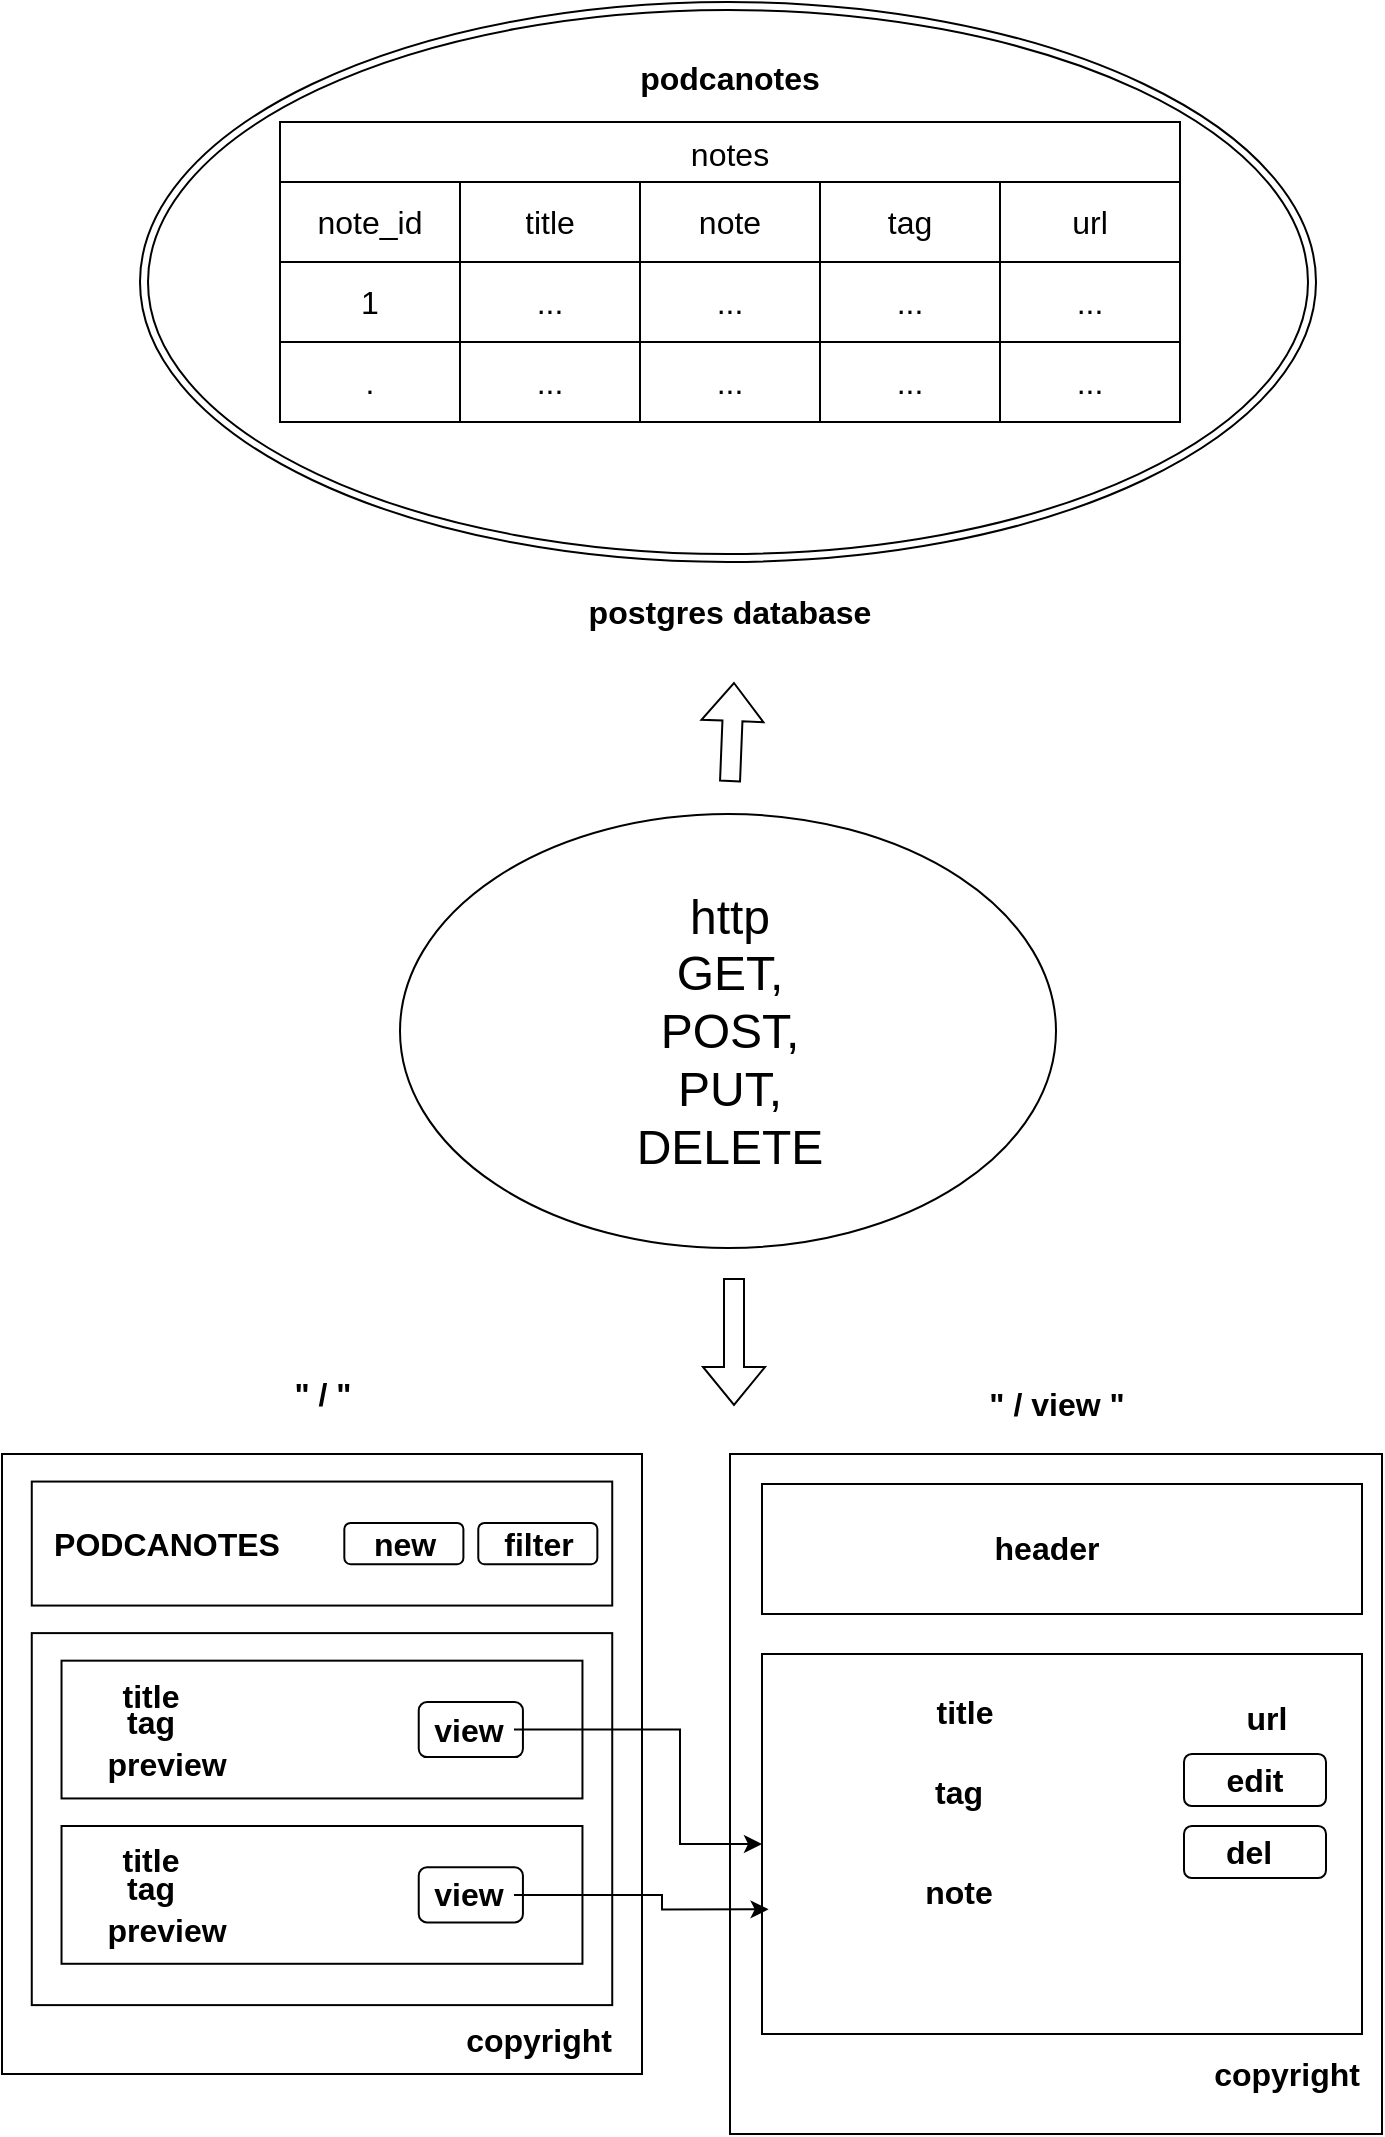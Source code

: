 <mxfile version="24.6.4" type="device">
  <diagram name="Page-1" id="_qfDYrtuU7MNo_l3YX20">
    <mxGraphModel dx="1552" dy="998" grid="0" gridSize="10" guides="1" tooltips="1" connect="1" arrows="1" fold="1" page="1" pageScale="1" pageWidth="827" pageHeight="1169" math="0" shadow="0">
      <root>
        <mxCell id="0" />
        <mxCell id="1" parent="0" />
        <mxCell id="QHs8A4H1RDJy_qiz0Y-I-21" value="" style="group" vertex="1" connectable="0" parent="1">
          <mxGeometry x="119" y="35" width="588" height="320" as="geometry" />
        </mxCell>
        <mxCell id="QHs8A4H1RDJy_qiz0Y-I-14" value="" style="ellipse;shape=doubleEllipse;whiteSpace=wrap;html=1;" vertex="1" parent="QHs8A4H1RDJy_qiz0Y-I-21">
          <mxGeometry width="588" height="280" as="geometry" />
        </mxCell>
        <mxCell id="QHs8A4H1RDJy_qiz0Y-I-20" value="" style="group" vertex="1" connectable="0" parent="QHs8A4H1RDJy_qiz0Y-I-21">
          <mxGeometry x="70" y="20" width="360" height="300" as="geometry" />
        </mxCell>
        <object label="notes" column="" id="QHs8A4H1RDJy_qiz0Y-I-1">
          <mxCell style="shape=table;startSize=30;container=1;collapsible=0;childLayout=tableLayout;strokeColor=default;fontSize=16;" vertex="1" parent="QHs8A4H1RDJy_qiz0Y-I-20">
            <mxGeometry y="40" width="450" height="150" as="geometry" />
          </mxCell>
        </object>
        <mxCell id="QHs8A4H1RDJy_qiz0Y-I-2" value="" style="shape=tableRow;horizontal=0;startSize=0;swimlaneHead=0;swimlaneBody=0;strokeColor=inherit;top=0;left=0;bottom=0;right=0;collapsible=0;dropTarget=0;fillColor=none;points=[[0,0.5],[1,0.5]];portConstraint=eastwest;fontSize=16;" vertex="1" parent="QHs8A4H1RDJy_qiz0Y-I-1">
          <mxGeometry y="30" width="450" height="40" as="geometry" />
        </mxCell>
        <mxCell id="QHs8A4H1RDJy_qiz0Y-I-3" value="note_id" style="shape=partialRectangle;html=1;whiteSpace=wrap;connectable=0;strokeColor=inherit;overflow=hidden;fillColor=none;top=0;left=0;bottom=0;right=0;pointerEvents=1;fontSize=16;" vertex="1" parent="QHs8A4H1RDJy_qiz0Y-I-2">
          <mxGeometry width="90" height="40" as="geometry">
            <mxRectangle width="90" height="40" as="alternateBounds" />
          </mxGeometry>
        </mxCell>
        <mxCell id="QHs8A4H1RDJy_qiz0Y-I-4" value="title" style="shape=partialRectangle;html=1;whiteSpace=wrap;connectable=0;strokeColor=inherit;overflow=hidden;fillColor=none;top=0;left=0;bottom=0;right=0;pointerEvents=1;fontSize=16;" vertex="1" parent="QHs8A4H1RDJy_qiz0Y-I-2">
          <mxGeometry x="90" width="90" height="40" as="geometry">
            <mxRectangle width="90" height="40" as="alternateBounds" />
          </mxGeometry>
        </mxCell>
        <mxCell id="QHs8A4H1RDJy_qiz0Y-I-5" value="note" style="shape=partialRectangle;html=1;whiteSpace=wrap;connectable=0;strokeColor=inherit;overflow=hidden;fillColor=none;top=0;left=0;bottom=0;right=0;pointerEvents=1;fontSize=16;" vertex="1" parent="QHs8A4H1RDJy_qiz0Y-I-2">
          <mxGeometry x="180" width="90" height="40" as="geometry">
            <mxRectangle width="90" height="40" as="alternateBounds" />
          </mxGeometry>
        </mxCell>
        <mxCell id="QHs8A4H1RDJy_qiz0Y-I-17" value="tag" style="shape=partialRectangle;html=1;whiteSpace=wrap;connectable=0;strokeColor=inherit;overflow=hidden;fillColor=none;top=0;left=0;bottom=0;right=0;pointerEvents=1;fontSize=16;" vertex="1" parent="QHs8A4H1RDJy_qiz0Y-I-2">
          <mxGeometry x="270" width="90" height="40" as="geometry">
            <mxRectangle width="90" height="40" as="alternateBounds" />
          </mxGeometry>
        </mxCell>
        <mxCell id="QHs8A4H1RDJy_qiz0Y-I-66" value="url" style="shape=partialRectangle;html=1;whiteSpace=wrap;connectable=0;strokeColor=inherit;overflow=hidden;fillColor=none;top=0;left=0;bottom=0;right=0;pointerEvents=1;fontSize=16;" vertex="1" parent="QHs8A4H1RDJy_qiz0Y-I-2">
          <mxGeometry x="360" width="90" height="40" as="geometry">
            <mxRectangle width="90" height="40" as="alternateBounds" />
          </mxGeometry>
        </mxCell>
        <mxCell id="QHs8A4H1RDJy_qiz0Y-I-6" value="" style="shape=tableRow;horizontal=0;startSize=0;swimlaneHead=0;swimlaneBody=0;strokeColor=inherit;top=0;left=0;bottom=0;right=0;collapsible=0;dropTarget=0;fillColor=none;points=[[0,0.5],[1,0.5]];portConstraint=eastwest;fontSize=16;" vertex="1" parent="QHs8A4H1RDJy_qiz0Y-I-1">
          <mxGeometry y="70" width="450" height="40" as="geometry" />
        </mxCell>
        <mxCell id="QHs8A4H1RDJy_qiz0Y-I-7" value="1" style="shape=partialRectangle;html=1;whiteSpace=wrap;connectable=0;strokeColor=inherit;overflow=hidden;fillColor=none;top=0;left=0;bottom=0;right=0;pointerEvents=1;fontSize=16;" vertex="1" parent="QHs8A4H1RDJy_qiz0Y-I-6">
          <mxGeometry width="90" height="40" as="geometry">
            <mxRectangle width="90" height="40" as="alternateBounds" />
          </mxGeometry>
        </mxCell>
        <mxCell id="QHs8A4H1RDJy_qiz0Y-I-8" value="..." style="shape=partialRectangle;html=1;whiteSpace=wrap;connectable=0;strokeColor=inherit;overflow=hidden;fillColor=none;top=0;left=0;bottom=0;right=0;pointerEvents=1;fontSize=16;" vertex="1" parent="QHs8A4H1RDJy_qiz0Y-I-6">
          <mxGeometry x="90" width="90" height="40" as="geometry">
            <mxRectangle width="90" height="40" as="alternateBounds" />
          </mxGeometry>
        </mxCell>
        <mxCell id="QHs8A4H1RDJy_qiz0Y-I-9" value="..." style="shape=partialRectangle;html=1;whiteSpace=wrap;connectable=0;strokeColor=inherit;overflow=hidden;fillColor=none;top=0;left=0;bottom=0;right=0;pointerEvents=1;fontSize=16;" vertex="1" parent="QHs8A4H1RDJy_qiz0Y-I-6">
          <mxGeometry x="180" width="90" height="40" as="geometry">
            <mxRectangle width="90" height="40" as="alternateBounds" />
          </mxGeometry>
        </mxCell>
        <mxCell id="QHs8A4H1RDJy_qiz0Y-I-18" value="..." style="shape=partialRectangle;html=1;whiteSpace=wrap;connectable=0;strokeColor=inherit;overflow=hidden;fillColor=none;top=0;left=0;bottom=0;right=0;pointerEvents=1;fontSize=16;" vertex="1" parent="QHs8A4H1RDJy_qiz0Y-I-6">
          <mxGeometry x="270" width="90" height="40" as="geometry">
            <mxRectangle width="90" height="40" as="alternateBounds" />
          </mxGeometry>
        </mxCell>
        <mxCell id="QHs8A4H1RDJy_qiz0Y-I-67" value="..." style="shape=partialRectangle;html=1;whiteSpace=wrap;connectable=0;strokeColor=inherit;overflow=hidden;fillColor=none;top=0;left=0;bottom=0;right=0;pointerEvents=1;fontSize=16;" vertex="1" parent="QHs8A4H1RDJy_qiz0Y-I-6">
          <mxGeometry x="360" width="90" height="40" as="geometry">
            <mxRectangle width="90" height="40" as="alternateBounds" />
          </mxGeometry>
        </mxCell>
        <mxCell id="QHs8A4H1RDJy_qiz0Y-I-10" value="" style="shape=tableRow;horizontal=0;startSize=0;swimlaneHead=0;swimlaneBody=0;strokeColor=inherit;top=0;left=0;bottom=0;right=0;collapsible=0;dropTarget=0;fillColor=none;points=[[0,0.5],[1,0.5]];portConstraint=eastwest;fontSize=16;" vertex="1" parent="QHs8A4H1RDJy_qiz0Y-I-1">
          <mxGeometry y="110" width="450" height="40" as="geometry" />
        </mxCell>
        <mxCell id="QHs8A4H1RDJy_qiz0Y-I-11" value="." style="shape=partialRectangle;html=1;whiteSpace=wrap;connectable=0;strokeColor=inherit;overflow=hidden;fillColor=none;top=0;left=0;bottom=0;right=0;pointerEvents=1;fontSize=16;" vertex="1" parent="QHs8A4H1RDJy_qiz0Y-I-10">
          <mxGeometry width="90" height="40" as="geometry">
            <mxRectangle width="90" height="40" as="alternateBounds" />
          </mxGeometry>
        </mxCell>
        <mxCell id="QHs8A4H1RDJy_qiz0Y-I-12" value="..." style="shape=partialRectangle;html=1;whiteSpace=wrap;connectable=0;strokeColor=inherit;overflow=hidden;fillColor=none;top=0;left=0;bottom=0;right=0;pointerEvents=1;fontSize=16;" vertex="1" parent="QHs8A4H1RDJy_qiz0Y-I-10">
          <mxGeometry x="90" width="90" height="40" as="geometry">
            <mxRectangle width="90" height="40" as="alternateBounds" />
          </mxGeometry>
        </mxCell>
        <mxCell id="QHs8A4H1RDJy_qiz0Y-I-13" value="..." style="shape=partialRectangle;html=1;whiteSpace=wrap;connectable=0;strokeColor=inherit;overflow=hidden;fillColor=none;top=0;left=0;bottom=0;right=0;pointerEvents=1;fontSize=16;" vertex="1" parent="QHs8A4H1RDJy_qiz0Y-I-10">
          <mxGeometry x="180" width="90" height="40" as="geometry">
            <mxRectangle width="90" height="40" as="alternateBounds" />
          </mxGeometry>
        </mxCell>
        <mxCell id="QHs8A4H1RDJy_qiz0Y-I-19" value="..." style="shape=partialRectangle;html=1;whiteSpace=wrap;connectable=0;strokeColor=inherit;overflow=hidden;fillColor=none;top=0;left=0;bottom=0;right=0;pointerEvents=1;fontSize=16;" vertex="1" parent="QHs8A4H1RDJy_qiz0Y-I-10">
          <mxGeometry x="270" width="90" height="40" as="geometry">
            <mxRectangle width="90" height="40" as="alternateBounds" />
          </mxGeometry>
        </mxCell>
        <mxCell id="QHs8A4H1RDJy_qiz0Y-I-68" value="..." style="shape=partialRectangle;html=1;whiteSpace=wrap;connectable=0;strokeColor=inherit;overflow=hidden;fillColor=none;top=0;left=0;bottom=0;right=0;pointerEvents=1;fontSize=16;" vertex="1" parent="QHs8A4H1RDJy_qiz0Y-I-10">
          <mxGeometry x="360" width="90" height="40" as="geometry">
            <mxRectangle width="90" height="40" as="alternateBounds" />
          </mxGeometry>
        </mxCell>
        <mxCell id="QHs8A4H1RDJy_qiz0Y-I-15" value="podcanotes" style="text;strokeColor=none;align=center;fillColor=none;html=1;verticalAlign=middle;whiteSpace=wrap;rounded=0;fontSize=16;fontStyle=1" vertex="1" parent="QHs8A4H1RDJy_qiz0Y-I-20">
          <mxGeometry x="185" y="3" width="80" height="30" as="geometry" />
        </mxCell>
        <mxCell id="QHs8A4H1RDJy_qiz0Y-I-16" value="postgres database" style="text;strokeColor=none;align=center;fillColor=none;html=1;verticalAlign=middle;whiteSpace=wrap;rounded=0;fontSize=16;fontStyle=1" vertex="1" parent="QHs8A4H1RDJy_qiz0Y-I-20">
          <mxGeometry x="145" y="270" width="160" height="30" as="geometry" />
        </mxCell>
        <mxCell id="QHs8A4H1RDJy_qiz0Y-I-79" value="" style="group" vertex="1" connectable="0" parent="1">
          <mxGeometry x="50" y="721.004" width="690" height="379.996" as="geometry" />
        </mxCell>
        <mxCell id="QHs8A4H1RDJy_qiz0Y-I-51" value="" style="group" vertex="1" connectable="0" parent="QHs8A4H1RDJy_qiz0Y-I-79">
          <mxGeometry y="39.996" width="320" height="310" as="geometry" />
        </mxCell>
        <mxCell id="QHs8A4H1RDJy_qiz0Y-I-23" value="" style="rounded=0;whiteSpace=wrap;html=1;" vertex="1" parent="QHs8A4H1RDJy_qiz0Y-I-51">
          <mxGeometry width="320" height="310" as="geometry" />
        </mxCell>
        <mxCell id="QHs8A4H1RDJy_qiz0Y-I-24" value="" style="rounded=0;whiteSpace=wrap;html=1;" vertex="1" parent="QHs8A4H1RDJy_qiz0Y-I-51">
          <mxGeometry x="14.884" y="13.778" width="290.233" height="62" as="geometry" />
        </mxCell>
        <mxCell id="QHs8A4H1RDJy_qiz0Y-I-26" value="" style="rounded=1;whiteSpace=wrap;html=1;" vertex="1" parent="QHs8A4H1RDJy_qiz0Y-I-51">
          <mxGeometry x="171.163" y="34.444" width="59.535" height="20.667" as="geometry" />
        </mxCell>
        <mxCell id="QHs8A4H1RDJy_qiz0Y-I-25" value="&lt;b&gt;&lt;font style=&quot;font-size: 16px;&quot;&gt;new&lt;/font&gt;&lt;/b&gt;" style="text;strokeColor=none;align=center;fillColor=none;html=1;verticalAlign=middle;whiteSpace=wrap;rounded=0;" vertex="1" parent="QHs8A4H1RDJy_qiz0Y-I-51">
          <mxGeometry x="178.605" y="34.444" width="44.651" height="20.667" as="geometry" />
        </mxCell>
        <mxCell id="QHs8A4H1RDJy_qiz0Y-I-27" value="" style="rounded=1;whiteSpace=wrap;html=1;" vertex="1" parent="QHs8A4H1RDJy_qiz0Y-I-51">
          <mxGeometry x="238.14" y="34.444" width="59.535" height="20.667" as="geometry" />
        </mxCell>
        <mxCell id="QHs8A4H1RDJy_qiz0Y-I-28" value="&lt;b&gt;&lt;font style=&quot;font-size: 16px;&quot;&gt;PODCANOTES&lt;/font&gt;&lt;/b&gt;" style="text;strokeColor=none;align=center;fillColor=none;html=1;verticalAlign=middle;whiteSpace=wrap;rounded=0;" vertex="1" parent="QHs8A4H1RDJy_qiz0Y-I-51">
          <mxGeometry x="59.535" y="34.444" width="44.651" height="20.667" as="geometry" />
        </mxCell>
        <mxCell id="QHs8A4H1RDJy_qiz0Y-I-29" value="&lt;b&gt;&lt;font style=&quot;font-size: 16px;&quot;&gt;filter&lt;/font&gt;&lt;/b&gt;" style="text;strokeColor=none;align=center;fillColor=none;html=1;verticalAlign=middle;whiteSpace=wrap;rounded=0;" vertex="1" parent="QHs8A4H1RDJy_qiz0Y-I-51">
          <mxGeometry x="245.581" y="34.444" width="44.651" height="20.667" as="geometry" />
        </mxCell>
        <mxCell id="QHs8A4H1RDJy_qiz0Y-I-30" value="" style="rounded=0;whiteSpace=wrap;html=1;" vertex="1" parent="QHs8A4H1RDJy_qiz0Y-I-51">
          <mxGeometry x="14.884" y="89.556" width="290.233" height="186" as="geometry" />
        </mxCell>
        <mxCell id="QHs8A4H1RDJy_qiz0Y-I-31" value="" style="rounded=0;whiteSpace=wrap;html=1;" vertex="1" parent="QHs8A4H1RDJy_qiz0Y-I-51">
          <mxGeometry x="29.767" y="103.333" width="260.465" height="68.889" as="geometry" />
        </mxCell>
        <mxCell id="QHs8A4H1RDJy_qiz0Y-I-33" value="&lt;b&gt;&lt;font style=&quot;font-size: 16px;&quot;&gt;title&lt;/font&gt;&lt;/b&gt;" style="text;strokeColor=none;align=center;fillColor=none;html=1;verticalAlign=middle;whiteSpace=wrap;rounded=0;" vertex="1" parent="QHs8A4H1RDJy_qiz0Y-I-51">
          <mxGeometry x="52.093" y="110.222" width="44.651" height="20.667" as="geometry" />
        </mxCell>
        <mxCell id="QHs8A4H1RDJy_qiz0Y-I-37" value="" style="rounded=1;whiteSpace=wrap;html=1;" vertex="1" parent="QHs8A4H1RDJy_qiz0Y-I-51">
          <mxGeometry x="208.372" y="124" width="52.093" height="27.556" as="geometry" />
        </mxCell>
        <mxCell id="QHs8A4H1RDJy_qiz0Y-I-34" value="&lt;b&gt;&lt;font style=&quot;font-size: 16px;&quot;&gt;view&lt;/font&gt;&lt;/b&gt;" style="text;strokeColor=none;align=center;fillColor=none;html=1;verticalAlign=middle;whiteSpace=wrap;rounded=0;" vertex="1" parent="QHs8A4H1RDJy_qiz0Y-I-51">
          <mxGeometry x="211.349" y="127.444" width="44.651" height="20.667" as="geometry" />
        </mxCell>
        <mxCell id="QHs8A4H1RDJy_qiz0Y-I-35" value="&lt;b&gt;&lt;font style=&quot;font-size: 16px;&quot;&gt;tag&lt;/font&gt;&lt;/b&gt;" style="text;strokeColor=none;align=center;fillColor=none;html=1;verticalAlign=middle;whiteSpace=wrap;rounded=0;" vertex="1" parent="QHs8A4H1RDJy_qiz0Y-I-51">
          <mxGeometry x="52.093" y="124" width="44.651" height="20.667" as="geometry" />
        </mxCell>
        <mxCell id="QHs8A4H1RDJy_qiz0Y-I-36" value="&lt;b&gt;&lt;font style=&quot;font-size: 16px;&quot;&gt;preview&lt;/font&gt;&lt;/b&gt;" style="text;strokeColor=none;align=center;fillColor=none;html=1;verticalAlign=middle;whiteSpace=wrap;rounded=0;" vertex="1" parent="QHs8A4H1RDJy_qiz0Y-I-51">
          <mxGeometry x="59.535" y="144.667" width="44.651" height="20.667" as="geometry" />
        </mxCell>
        <mxCell id="QHs8A4H1RDJy_qiz0Y-I-44" value="" style="rounded=0;whiteSpace=wrap;html=1;" vertex="1" parent="QHs8A4H1RDJy_qiz0Y-I-51">
          <mxGeometry x="29.767" y="186" width="260.465" height="68.889" as="geometry" />
        </mxCell>
        <mxCell id="QHs8A4H1RDJy_qiz0Y-I-45" value="&lt;b&gt;&lt;font style=&quot;font-size: 16px;&quot;&gt;title&lt;/font&gt;&lt;/b&gt;" style="text;strokeColor=none;align=center;fillColor=none;html=1;verticalAlign=middle;whiteSpace=wrap;rounded=0;" vertex="1" parent="QHs8A4H1RDJy_qiz0Y-I-51">
          <mxGeometry x="52.093" y="192.889" width="44.651" height="20.667" as="geometry" />
        </mxCell>
        <mxCell id="QHs8A4H1RDJy_qiz0Y-I-46" value="" style="rounded=1;whiteSpace=wrap;html=1;" vertex="1" parent="QHs8A4H1RDJy_qiz0Y-I-51">
          <mxGeometry x="208.372" y="206.667" width="52.093" height="27.556" as="geometry" />
        </mxCell>
        <mxCell id="QHs8A4H1RDJy_qiz0Y-I-47" value="&lt;b&gt;&lt;font style=&quot;font-size: 16px;&quot;&gt;view&lt;/font&gt;&lt;/b&gt;" style="text;strokeColor=none;align=center;fillColor=none;html=1;verticalAlign=middle;whiteSpace=wrap;rounded=0;" vertex="1" parent="QHs8A4H1RDJy_qiz0Y-I-51">
          <mxGeometry x="211.349" y="210.111" width="44.651" height="20.667" as="geometry" />
        </mxCell>
        <mxCell id="QHs8A4H1RDJy_qiz0Y-I-48" value="&lt;b&gt;&lt;font style=&quot;font-size: 16px;&quot;&gt;tag&lt;/font&gt;&lt;/b&gt;" style="text;strokeColor=none;align=center;fillColor=none;html=1;verticalAlign=middle;whiteSpace=wrap;rounded=0;" vertex="1" parent="QHs8A4H1RDJy_qiz0Y-I-51">
          <mxGeometry x="52.093" y="206.667" width="44.651" height="20.667" as="geometry" />
        </mxCell>
        <mxCell id="QHs8A4H1RDJy_qiz0Y-I-49" value="&lt;b&gt;&lt;font style=&quot;font-size: 16px;&quot;&gt;preview&lt;/font&gt;&lt;/b&gt;" style="text;strokeColor=none;align=center;fillColor=none;html=1;verticalAlign=middle;whiteSpace=wrap;rounded=0;" vertex="1" parent="QHs8A4H1RDJy_qiz0Y-I-51">
          <mxGeometry x="59.535" y="227.333" width="44.651" height="20.667" as="geometry" />
        </mxCell>
        <mxCell id="QHs8A4H1RDJy_qiz0Y-I-50" value="&lt;b&gt;&lt;font style=&quot;font-size: 16px;&quot;&gt;copyright&lt;/font&gt;&lt;/b&gt;" style="text;strokeColor=none;align=center;fillColor=none;html=1;verticalAlign=middle;whiteSpace=wrap;rounded=0;" vertex="1" parent="QHs8A4H1RDJy_qiz0Y-I-51">
          <mxGeometry x="245.581" y="282.444" width="44.651" height="20.667" as="geometry" />
        </mxCell>
        <mxCell id="QHs8A4H1RDJy_qiz0Y-I-52" value="&lt;span style=&quot;font-size: 16px;&quot;&gt;&lt;b&gt;&quot; / &quot;&lt;/b&gt;&lt;/span&gt;" style="text;strokeColor=none;align=center;fillColor=none;html=1;verticalAlign=middle;whiteSpace=wrap;rounded=0;" vertex="1" parent="QHs8A4H1RDJy_qiz0Y-I-79">
          <mxGeometry x="137.671" width="44.651" height="20.667" as="geometry" />
        </mxCell>
        <mxCell id="QHs8A4H1RDJy_qiz0Y-I-53" value="" style="rounded=0;whiteSpace=wrap;html=1;" vertex="1" parent="QHs8A4H1RDJy_qiz0Y-I-79">
          <mxGeometry x="364" y="39.996" width="326" height="340" as="geometry" />
        </mxCell>
        <mxCell id="QHs8A4H1RDJy_qiz0Y-I-55" value="" style="rounded=0;whiteSpace=wrap;html=1;" vertex="1" parent="QHs8A4H1RDJy_qiz0Y-I-79">
          <mxGeometry x="380" y="54.996" width="300" height="65" as="geometry" />
        </mxCell>
        <mxCell id="QHs8A4H1RDJy_qiz0Y-I-56" value="" style="rounded=0;whiteSpace=wrap;html=1;" vertex="1" parent="QHs8A4H1RDJy_qiz0Y-I-79">
          <mxGeometry x="380" y="139.996" width="300" height="190" as="geometry" />
        </mxCell>
        <mxCell id="QHs8A4H1RDJy_qiz0Y-I-57" value="&lt;b&gt;&lt;font style=&quot;font-size: 16px;&quot;&gt;title&lt;/font&gt;&lt;/b&gt;" style="text;strokeColor=none;align=center;fillColor=none;html=1;verticalAlign=middle;whiteSpace=wrap;rounded=0;" vertex="1" parent="QHs8A4H1RDJy_qiz0Y-I-79">
          <mxGeometry x="459.005" y="158.992" width="44.651" height="20.667" as="geometry" />
        </mxCell>
        <mxCell id="QHs8A4H1RDJy_qiz0Y-I-59" value="&lt;b&gt;&lt;font style=&quot;font-size: 16px;&quot;&gt;header&lt;/font&gt;&lt;/b&gt;" style="text;strokeColor=none;align=center;fillColor=none;html=1;verticalAlign=middle;whiteSpace=wrap;rounded=0;" vertex="1" parent="QHs8A4H1RDJy_qiz0Y-I-79">
          <mxGeometry x="500.005" y="77.162" width="44.651" height="20.667" as="geometry" />
        </mxCell>
        <mxCell id="QHs8A4H1RDJy_qiz0Y-I-61" value="&lt;b&gt;&lt;font style=&quot;font-size: 16px;&quot;&gt;copyright&lt;/font&gt;&lt;/b&gt;" style="text;strokeColor=none;align=center;fillColor=none;html=1;verticalAlign=middle;whiteSpace=wrap;rounded=0;" vertex="1" parent="QHs8A4H1RDJy_qiz0Y-I-79">
          <mxGeometry x="620.001" y="340.0" width="44.651" height="20.667" as="geometry" />
        </mxCell>
        <mxCell id="QHs8A4H1RDJy_qiz0Y-I-62" value="&lt;b&gt;&lt;font style=&quot;font-size: 16px;&quot;&gt;tag&lt;/font&gt;&lt;/b&gt;" style="text;strokeColor=none;align=center;fillColor=none;html=1;verticalAlign=middle;whiteSpace=wrap;rounded=0;" vertex="1" parent="QHs8A4H1RDJy_qiz0Y-I-79">
          <mxGeometry x="456.005" y="198.992" width="44.651" height="20.667" as="geometry" />
        </mxCell>
        <mxCell id="QHs8A4H1RDJy_qiz0Y-I-64" value="&lt;b&gt;&lt;font style=&quot;font-size: 16px;&quot;&gt;note&lt;/font&gt;&lt;/b&gt;" style="text;strokeColor=none;align=center;fillColor=none;html=1;verticalAlign=middle;whiteSpace=wrap;rounded=0;" vertex="1" parent="QHs8A4H1RDJy_qiz0Y-I-79">
          <mxGeometry x="456.005" y="248.992" width="44.651" height="20.667" as="geometry" />
        </mxCell>
        <mxCell id="QHs8A4H1RDJy_qiz0Y-I-69" value="&lt;b&gt;&lt;font style=&quot;font-size: 16px;&quot;&gt;url&lt;/font&gt;&lt;/b&gt;" style="text;strokeColor=none;align=center;fillColor=none;html=1;verticalAlign=middle;whiteSpace=wrap;rounded=0;" vertex="1" parent="QHs8A4H1RDJy_qiz0Y-I-79">
          <mxGeometry x="610.005" y="161.992" width="44.651" height="20.667" as="geometry" />
        </mxCell>
        <mxCell id="QHs8A4H1RDJy_qiz0Y-I-71" value="" style="rounded=1;whiteSpace=wrap;html=1;" vertex="1" parent="QHs8A4H1RDJy_qiz0Y-I-79">
          <mxGeometry x="591" y="189.996" width="71" height="26" as="geometry" />
        </mxCell>
        <mxCell id="QHs8A4H1RDJy_qiz0Y-I-72" value="" style="rounded=1;whiteSpace=wrap;html=1;" vertex="1" parent="QHs8A4H1RDJy_qiz0Y-I-79">
          <mxGeometry x="591" y="225.996" width="71" height="26" as="geometry" />
        </mxCell>
        <mxCell id="QHs8A4H1RDJy_qiz0Y-I-73" value="&lt;b&gt;&lt;font style=&quot;font-size: 16px;&quot;&gt;del&lt;/font&gt;&lt;/b&gt;" style="text;strokeColor=none;align=center;fillColor=none;html=1;verticalAlign=middle;whiteSpace=wrap;rounded=0;" vertex="1" parent="QHs8A4H1RDJy_qiz0Y-I-79">
          <mxGeometry x="601.005" y="228.662" width="44.651" height="20.667" as="geometry" />
        </mxCell>
        <mxCell id="QHs8A4H1RDJy_qiz0Y-I-74" value="&lt;b&gt;&lt;font style=&quot;font-size: 16px;&quot;&gt;edit&lt;/font&gt;&lt;/b&gt;" style="text;strokeColor=none;align=center;fillColor=none;html=1;verticalAlign=middle;whiteSpace=wrap;rounded=0;" vertex="1" parent="QHs8A4H1RDJy_qiz0Y-I-79">
          <mxGeometry x="604.175" y="192.662" width="44.651" height="20.667" as="geometry" />
        </mxCell>
        <mxCell id="QHs8A4H1RDJy_qiz0Y-I-75" value="&lt;span style=&quot;font-size: 16px;&quot;&gt;&lt;b&gt;&quot; / view &quot;&lt;/b&gt;&lt;/span&gt;" style="text;strokeColor=none;align=center;fillColor=none;html=1;verticalAlign=middle;whiteSpace=wrap;rounded=0;" vertex="1" parent="QHs8A4H1RDJy_qiz0Y-I-79">
          <mxGeometry x="483.5" y="4.996" width="87" height="20.67" as="geometry" />
        </mxCell>
        <mxCell id="QHs8A4H1RDJy_qiz0Y-I-77" style="edgeStyle=orthogonalEdgeStyle;rounded=0;orthogonalLoop=1;jettySize=auto;html=1;" edge="1" parent="QHs8A4H1RDJy_qiz0Y-I-79" source="QHs8A4H1RDJy_qiz0Y-I-34" target="QHs8A4H1RDJy_qiz0Y-I-56">
          <mxGeometry relative="1" as="geometry">
            <Array as="points">
              <mxPoint x="339" y="177.996" />
              <mxPoint x="339" y="234.996" />
            </Array>
          </mxGeometry>
        </mxCell>
        <mxCell id="QHs8A4H1RDJy_qiz0Y-I-78" style="edgeStyle=orthogonalEdgeStyle;rounded=0;orthogonalLoop=1;jettySize=auto;html=1;entryX=0.011;entryY=0.672;entryDx=0;entryDy=0;entryPerimeter=0;" edge="1" parent="QHs8A4H1RDJy_qiz0Y-I-79" source="QHs8A4H1RDJy_qiz0Y-I-47" target="QHs8A4H1RDJy_qiz0Y-I-56">
          <mxGeometry relative="1" as="geometry">
            <Array as="points">
              <mxPoint x="330" y="259.996" />
              <mxPoint x="330" y="267.996" />
            </Array>
          </mxGeometry>
        </mxCell>
        <mxCell id="QHs8A4H1RDJy_qiz0Y-I-80" value="" style="ellipse;whiteSpace=wrap;html=1;" vertex="1" parent="1">
          <mxGeometry x="249" y="441" width="328" height="217" as="geometry" />
        </mxCell>
        <mxCell id="QHs8A4H1RDJy_qiz0Y-I-81" value="&lt;font style=&quot;font-size: 24px;&quot;&gt;http GET, POST, PUT, DELETE&lt;/font&gt;" style="text;strokeColor=none;align=center;fillColor=none;html=1;verticalAlign=middle;whiteSpace=wrap;rounded=0;" vertex="1" parent="1">
          <mxGeometry x="384" y="534.5" width="60" height="30" as="geometry" />
        </mxCell>
        <mxCell id="QHs8A4H1RDJy_qiz0Y-I-82" value="" style="shape=flexArrow;endArrow=classic;html=1;rounded=0;" edge="1" parent="1">
          <mxGeometry width="50" height="50" relative="1" as="geometry">
            <mxPoint x="414" y="425" as="sourcePoint" />
            <mxPoint x="416" y="375" as="targetPoint" />
          </mxGeometry>
        </mxCell>
        <mxCell id="QHs8A4H1RDJy_qiz0Y-I-83" value="" style="shape=flexArrow;endArrow=classic;html=1;rounded=0;" edge="1" parent="1">
          <mxGeometry width="50" height="50" relative="1" as="geometry">
            <mxPoint x="416" y="673" as="sourcePoint" />
            <mxPoint x="416" y="737" as="targetPoint" />
          </mxGeometry>
        </mxCell>
      </root>
    </mxGraphModel>
  </diagram>
</mxfile>
